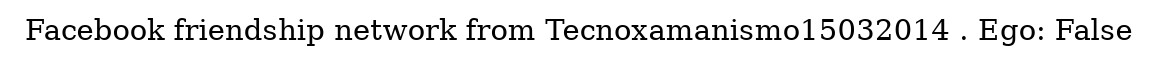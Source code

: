 digraph  {
	graph [label="Facebook friendship network from Tecnoxamanismo15032014 . Ego: False"];
}

